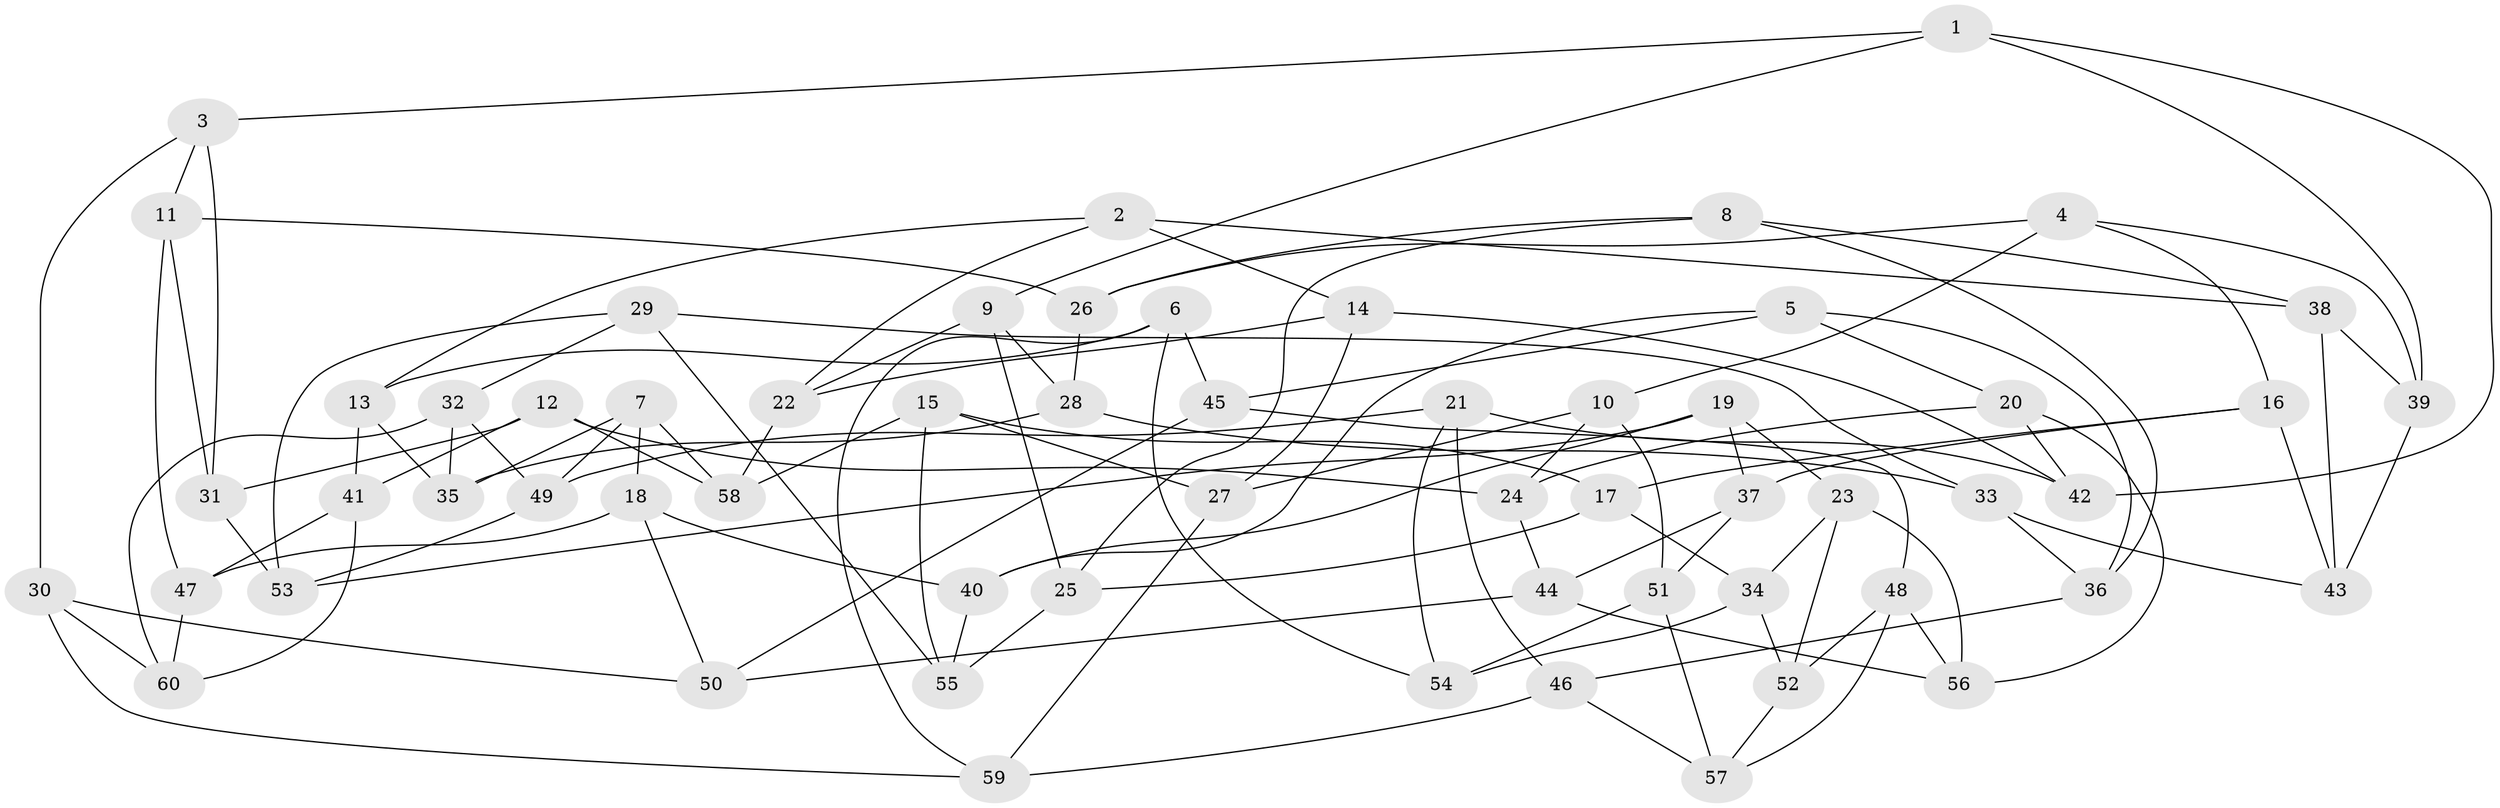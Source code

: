 // coarse degree distribution, {8: 0.15789473684210525, 9: 0.15789473684210525, 6: 0.15789473684210525, 7: 0.15789473684210525, 4: 0.2631578947368421, 5: 0.05263157894736842, 3: 0.05263157894736842}
// Generated by graph-tools (version 1.1) at 2025/53/03/04/25 22:53:32]
// undirected, 60 vertices, 120 edges
graph export_dot {
  node [color=gray90,style=filled];
  1;
  2;
  3;
  4;
  5;
  6;
  7;
  8;
  9;
  10;
  11;
  12;
  13;
  14;
  15;
  16;
  17;
  18;
  19;
  20;
  21;
  22;
  23;
  24;
  25;
  26;
  27;
  28;
  29;
  30;
  31;
  32;
  33;
  34;
  35;
  36;
  37;
  38;
  39;
  40;
  41;
  42;
  43;
  44;
  45;
  46;
  47;
  48;
  49;
  50;
  51;
  52;
  53;
  54;
  55;
  56;
  57;
  58;
  59;
  60;
  1 -- 3;
  1 -- 39;
  1 -- 42;
  1 -- 9;
  2 -- 14;
  2 -- 22;
  2 -- 13;
  2 -- 38;
  3 -- 11;
  3 -- 31;
  3 -- 30;
  4 -- 26;
  4 -- 10;
  4 -- 39;
  4 -- 16;
  5 -- 45;
  5 -- 36;
  5 -- 40;
  5 -- 20;
  6 -- 13;
  6 -- 59;
  6 -- 45;
  6 -- 54;
  7 -- 18;
  7 -- 58;
  7 -- 35;
  7 -- 49;
  8 -- 36;
  8 -- 38;
  8 -- 26;
  8 -- 25;
  9 -- 28;
  9 -- 22;
  9 -- 25;
  10 -- 27;
  10 -- 51;
  10 -- 24;
  11 -- 47;
  11 -- 26;
  11 -- 31;
  12 -- 58;
  12 -- 31;
  12 -- 24;
  12 -- 41;
  13 -- 35;
  13 -- 41;
  14 -- 42;
  14 -- 22;
  14 -- 27;
  15 -- 58;
  15 -- 17;
  15 -- 55;
  15 -- 27;
  16 -- 17;
  16 -- 37;
  16 -- 43;
  17 -- 34;
  17 -- 25;
  18 -- 40;
  18 -- 50;
  18 -- 47;
  19 -- 23;
  19 -- 40;
  19 -- 37;
  19 -- 53;
  20 -- 42;
  20 -- 56;
  20 -- 24;
  21 -- 46;
  21 -- 42;
  21 -- 54;
  21 -- 49;
  22 -- 58;
  23 -- 52;
  23 -- 56;
  23 -- 34;
  24 -- 44;
  25 -- 55;
  26 -- 28;
  27 -- 59;
  28 -- 33;
  28 -- 35;
  29 -- 53;
  29 -- 33;
  29 -- 55;
  29 -- 32;
  30 -- 60;
  30 -- 50;
  30 -- 59;
  31 -- 53;
  32 -- 60;
  32 -- 35;
  32 -- 49;
  33 -- 43;
  33 -- 36;
  34 -- 52;
  34 -- 54;
  36 -- 46;
  37 -- 44;
  37 -- 51;
  38 -- 39;
  38 -- 43;
  39 -- 43;
  40 -- 55;
  41 -- 47;
  41 -- 60;
  44 -- 50;
  44 -- 56;
  45 -- 48;
  45 -- 50;
  46 -- 57;
  46 -- 59;
  47 -- 60;
  48 -- 52;
  48 -- 57;
  48 -- 56;
  49 -- 53;
  51 -- 54;
  51 -- 57;
  52 -- 57;
}
